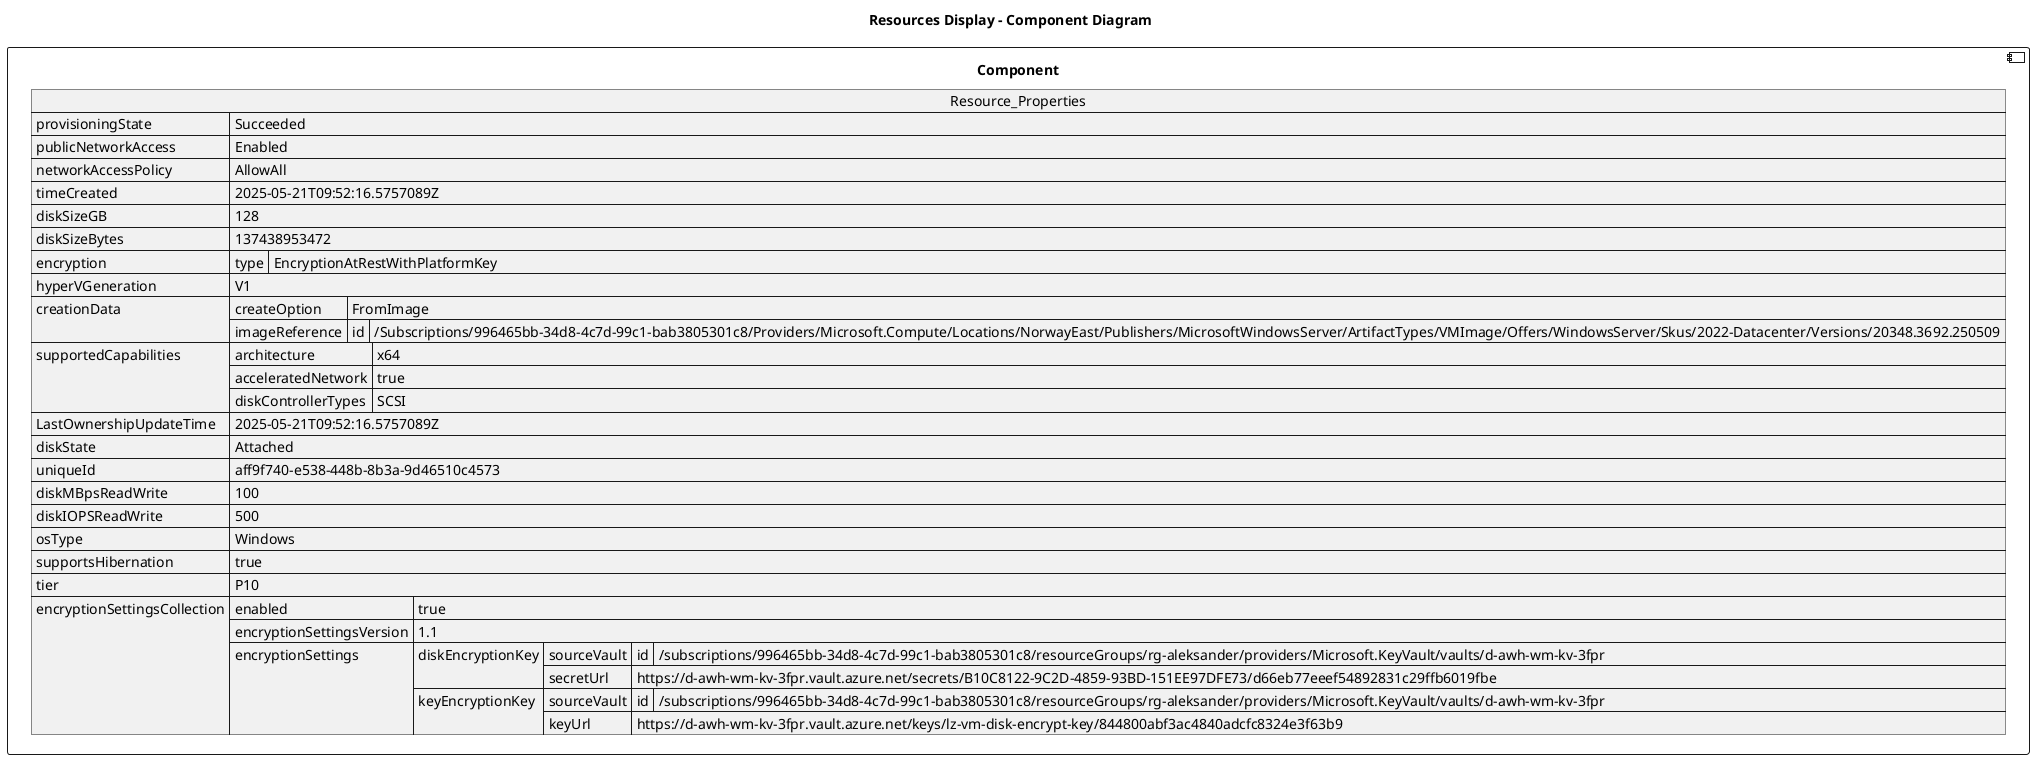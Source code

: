 @startuml

title Resources Display - Component Diagram

component Component {

json  Resource_Properties {
  "provisioningState": "Succeeded",
  "publicNetworkAccess": "Enabled",
  "networkAccessPolicy": "AllowAll",
  "timeCreated": "2025-05-21T09:52:16.5757089Z",
  "diskSizeGB": 128,
  "diskSizeBytes": 137438953472,
  "encryption": {
    "type": "EncryptionAtRestWithPlatformKey"
  },
  "hyperVGeneration": "V1",
  "creationData": {
    "createOption": "FromImage",
    "imageReference": {
      "id": "/Subscriptions/996465bb-34d8-4c7d-99c1-bab3805301c8/Providers/Microsoft.Compute/Locations/NorwayEast/Publishers/MicrosoftWindowsServer/ArtifactTypes/VMImage/Offers/WindowsServer/Skus/2022-Datacenter/Versions/20348.3692.250509"
    }
  },
  "supportedCapabilities": {
    "architecture": "x64",
    "acceleratedNetwork": true,
    "diskControllerTypes": "SCSI"
  },
  "LastOwnershipUpdateTime": "2025-05-21T09:52:16.5757089Z",
  "diskState": "Attached",
  "uniqueId": "aff9f740-e538-448b-8b3a-9d46510c4573",
  "diskMBpsReadWrite": 100,
  "diskIOPSReadWrite": 500,
  "osType": "Windows",
  "supportsHibernation": true,
  "tier": "P10",
  "encryptionSettingsCollection": {
    "enabled": true,
    "encryptionSettingsVersion": "1.1",
    "encryptionSettings": [
      {
        "diskEncryptionKey": {
          "sourceVault": {
            "id": "/subscriptions/996465bb-34d8-4c7d-99c1-bab3805301c8/resourceGroups/rg-aleksander/providers/Microsoft.KeyVault/vaults/d-awh-wm-kv-3fpr"
          },
          "secretUrl": "https://d-awh-wm-kv-3fpr.vault.azure.net/secrets/B10C8122-9C2D-4859-93BD-151EE97DFE73/d66eb77eeef54892831c29ffb6019fbe"
        },
        "keyEncryptionKey": {
          "sourceVault": {
            "id": "/subscriptions/996465bb-34d8-4c7d-99c1-bab3805301c8/resourceGroups/rg-aleksander/providers/Microsoft.KeyVault/vaults/d-awh-wm-kv-3fpr"
          },
          "keyUrl": "https://d-awh-wm-kv-3fpr.vault.azure.net/keys/lz-vm-disk-encrypt-key/844800abf3ac4840adcfc8324e3f63b9"
        }
      }
    ]
  }
}
}
@enduml
